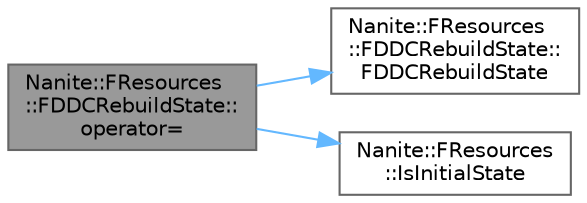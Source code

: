 digraph "Nanite::FResources::FDDCRebuildState::operator="
{
 // INTERACTIVE_SVG=YES
 // LATEX_PDF_SIZE
  bgcolor="transparent";
  edge [fontname=Helvetica,fontsize=10,labelfontname=Helvetica,labelfontsize=10];
  node [fontname=Helvetica,fontsize=10,shape=box,height=0.2,width=0.4];
  rankdir="LR";
  Node1 [id="Node000001",label="Nanite::FResources\l::FDDCRebuildState::\loperator=",height=0.2,width=0.4,color="gray40", fillcolor="grey60", style="filled", fontcolor="black",tooltip=" "];
  Node1 -> Node2 [id="edge1_Node000001_Node000002",color="steelblue1",style="solid",tooltip=" "];
  Node2 [id="Node000002",label="Nanite::FResources\l::FDDCRebuildState::\lFDDCRebuildState",height=0.2,width=0.4,color="grey40", fillcolor="white", style="filled",URL="$d9/d72/structNanite_1_1FResources_1_1FDDCRebuildState.html#a2c79dc57605621ebdd642f72423f2ab5",tooltip=" "];
  Node1 -> Node3 [id="edge2_Node000001_Node000003",color="steelblue1",style="solid",tooltip=" "];
  Node3 [id="Node000003",label="Nanite::FResources\l::IsInitialState",height=0.2,width=0.4,color="grey40", fillcolor="white", style="filled",URL="$df/d0e/structNanite_1_1FResources.html#adb927344a2bd02473d40747635ccd71a",tooltip=" "];
}
